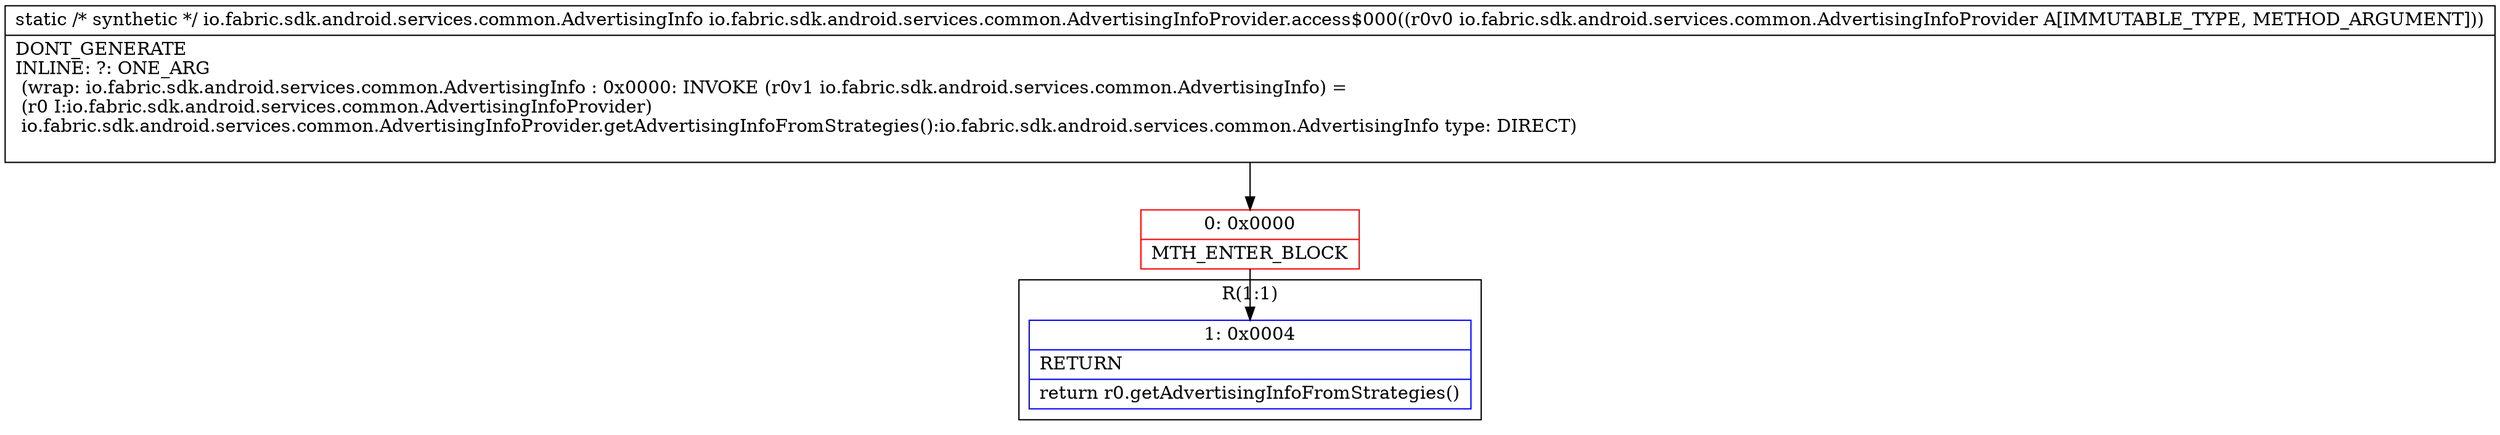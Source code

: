 digraph "CFG forio.fabric.sdk.android.services.common.AdvertisingInfoProvider.access$000(Lio\/fabric\/sdk\/android\/services\/common\/AdvertisingInfoProvider;)Lio\/fabric\/sdk\/android\/services\/common\/AdvertisingInfo;" {
subgraph cluster_Region_2123526959 {
label = "R(1:1)";
node [shape=record,color=blue];
Node_1 [shape=record,label="{1\:\ 0x0004|RETURN\l|return r0.getAdvertisingInfoFromStrategies()\l}"];
}
Node_0 [shape=record,color=red,label="{0\:\ 0x0000|MTH_ENTER_BLOCK\l}"];
MethodNode[shape=record,label="{static \/* synthetic *\/ io.fabric.sdk.android.services.common.AdvertisingInfo io.fabric.sdk.android.services.common.AdvertisingInfoProvider.access$000((r0v0 io.fabric.sdk.android.services.common.AdvertisingInfoProvider A[IMMUTABLE_TYPE, METHOD_ARGUMENT]))  | DONT_GENERATE\lINLINE: ?: ONE_ARG  \l  (wrap: io.fabric.sdk.android.services.common.AdvertisingInfo : 0x0000: INVOKE  (r0v1 io.fabric.sdk.android.services.common.AdvertisingInfo) = \l  (r0 I:io.fabric.sdk.android.services.common.AdvertisingInfoProvider)\l io.fabric.sdk.android.services.common.AdvertisingInfoProvider.getAdvertisingInfoFromStrategies():io.fabric.sdk.android.services.common.AdvertisingInfo type: DIRECT)\l\l}"];
MethodNode -> Node_0;
Node_0 -> Node_1;
}

